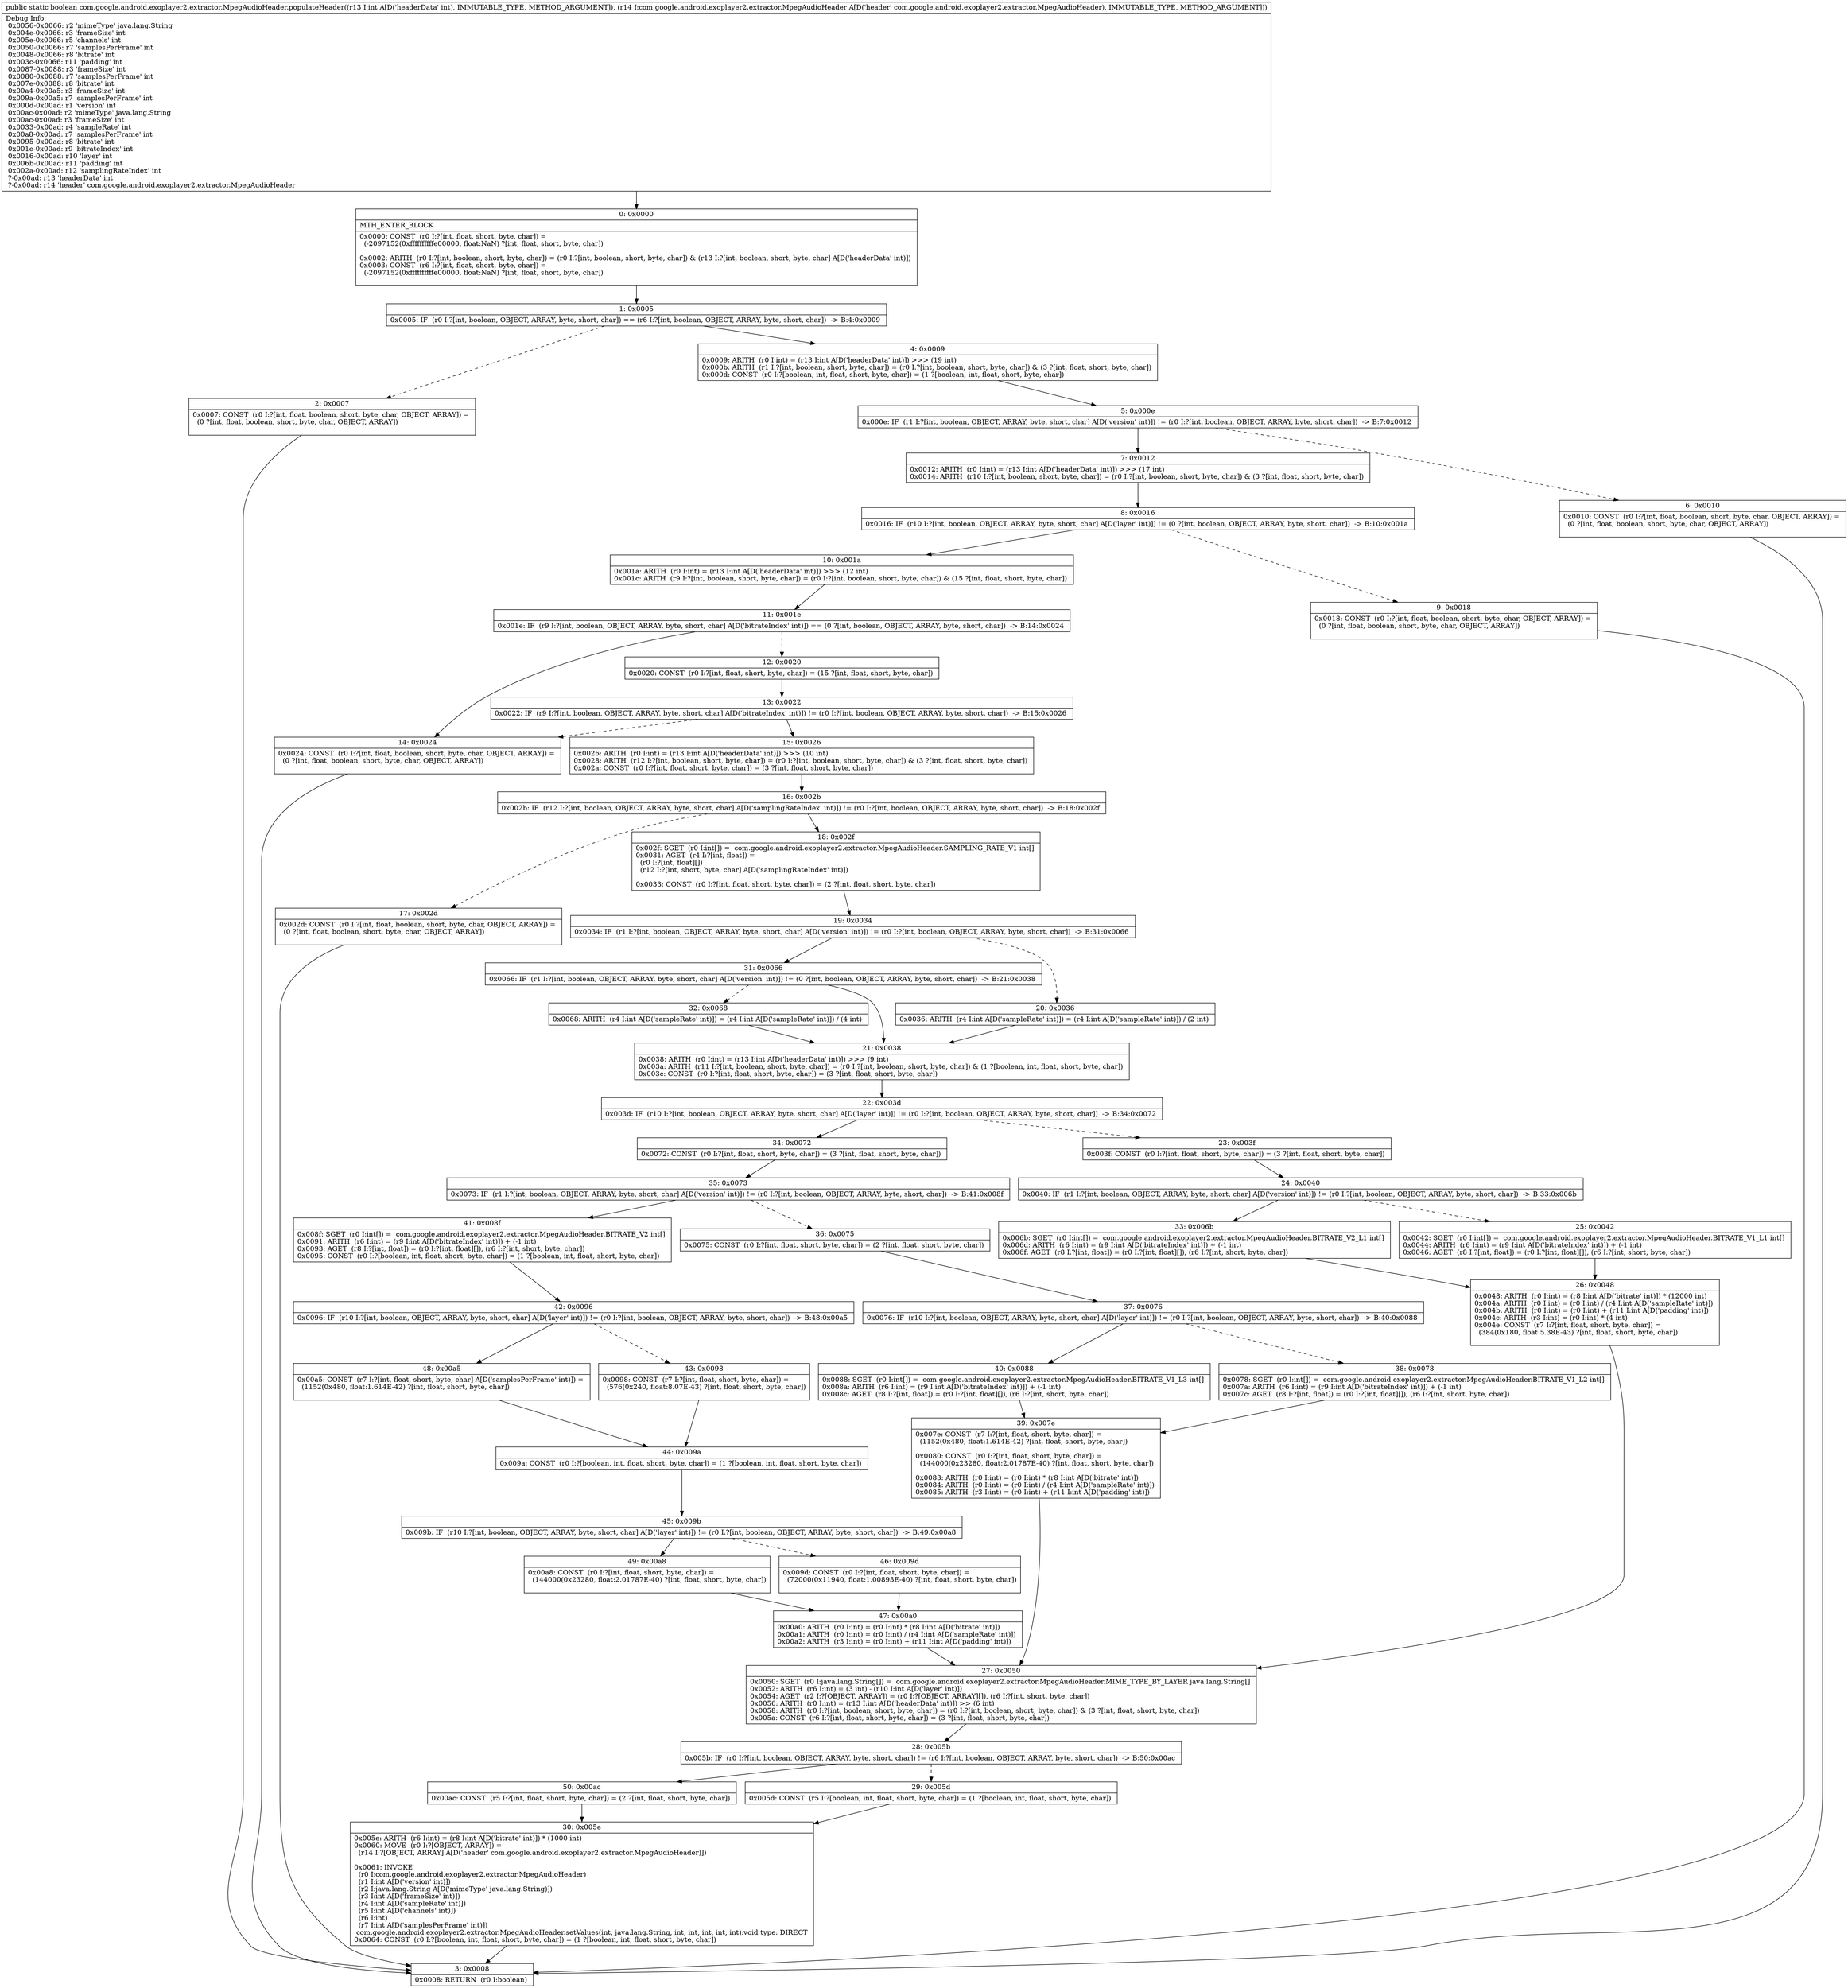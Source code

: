 digraph "CFG forcom.google.android.exoplayer2.extractor.MpegAudioHeader.populateHeader(ILcom\/google\/android\/exoplayer2\/extractor\/MpegAudioHeader;)Z" {
Node_0 [shape=record,label="{0\:\ 0x0000|MTH_ENTER_BLOCK\l|0x0000: CONST  (r0 I:?[int, float, short, byte, char]) = \l  (\-2097152(0xffffffffffe00000, float:NaN) ?[int, float, short, byte, char])\l \l0x0002: ARITH  (r0 I:?[int, boolean, short, byte, char]) = (r0 I:?[int, boolean, short, byte, char]) & (r13 I:?[int, boolean, short, byte, char] A[D('headerData' int)]) \l0x0003: CONST  (r6 I:?[int, float, short, byte, char]) = \l  (\-2097152(0xffffffffffe00000, float:NaN) ?[int, float, short, byte, char])\l \l}"];
Node_1 [shape=record,label="{1\:\ 0x0005|0x0005: IF  (r0 I:?[int, boolean, OBJECT, ARRAY, byte, short, char]) == (r6 I:?[int, boolean, OBJECT, ARRAY, byte, short, char])  \-\> B:4:0x0009 \l}"];
Node_2 [shape=record,label="{2\:\ 0x0007|0x0007: CONST  (r0 I:?[int, float, boolean, short, byte, char, OBJECT, ARRAY]) = \l  (0 ?[int, float, boolean, short, byte, char, OBJECT, ARRAY])\l \l}"];
Node_3 [shape=record,label="{3\:\ 0x0008|0x0008: RETURN  (r0 I:boolean) \l}"];
Node_4 [shape=record,label="{4\:\ 0x0009|0x0009: ARITH  (r0 I:int) = (r13 I:int A[D('headerData' int)]) \>\>\> (19 int) \l0x000b: ARITH  (r1 I:?[int, boolean, short, byte, char]) = (r0 I:?[int, boolean, short, byte, char]) & (3 ?[int, float, short, byte, char]) \l0x000d: CONST  (r0 I:?[boolean, int, float, short, byte, char]) = (1 ?[boolean, int, float, short, byte, char]) \l}"];
Node_5 [shape=record,label="{5\:\ 0x000e|0x000e: IF  (r1 I:?[int, boolean, OBJECT, ARRAY, byte, short, char] A[D('version' int)]) != (r0 I:?[int, boolean, OBJECT, ARRAY, byte, short, char])  \-\> B:7:0x0012 \l}"];
Node_6 [shape=record,label="{6\:\ 0x0010|0x0010: CONST  (r0 I:?[int, float, boolean, short, byte, char, OBJECT, ARRAY]) = \l  (0 ?[int, float, boolean, short, byte, char, OBJECT, ARRAY])\l \l}"];
Node_7 [shape=record,label="{7\:\ 0x0012|0x0012: ARITH  (r0 I:int) = (r13 I:int A[D('headerData' int)]) \>\>\> (17 int) \l0x0014: ARITH  (r10 I:?[int, boolean, short, byte, char]) = (r0 I:?[int, boolean, short, byte, char]) & (3 ?[int, float, short, byte, char]) \l}"];
Node_8 [shape=record,label="{8\:\ 0x0016|0x0016: IF  (r10 I:?[int, boolean, OBJECT, ARRAY, byte, short, char] A[D('layer' int)]) != (0 ?[int, boolean, OBJECT, ARRAY, byte, short, char])  \-\> B:10:0x001a \l}"];
Node_9 [shape=record,label="{9\:\ 0x0018|0x0018: CONST  (r0 I:?[int, float, boolean, short, byte, char, OBJECT, ARRAY]) = \l  (0 ?[int, float, boolean, short, byte, char, OBJECT, ARRAY])\l \l}"];
Node_10 [shape=record,label="{10\:\ 0x001a|0x001a: ARITH  (r0 I:int) = (r13 I:int A[D('headerData' int)]) \>\>\> (12 int) \l0x001c: ARITH  (r9 I:?[int, boolean, short, byte, char]) = (r0 I:?[int, boolean, short, byte, char]) & (15 ?[int, float, short, byte, char]) \l}"];
Node_11 [shape=record,label="{11\:\ 0x001e|0x001e: IF  (r9 I:?[int, boolean, OBJECT, ARRAY, byte, short, char] A[D('bitrateIndex' int)]) == (0 ?[int, boolean, OBJECT, ARRAY, byte, short, char])  \-\> B:14:0x0024 \l}"];
Node_12 [shape=record,label="{12\:\ 0x0020|0x0020: CONST  (r0 I:?[int, float, short, byte, char]) = (15 ?[int, float, short, byte, char]) \l}"];
Node_13 [shape=record,label="{13\:\ 0x0022|0x0022: IF  (r9 I:?[int, boolean, OBJECT, ARRAY, byte, short, char] A[D('bitrateIndex' int)]) != (r0 I:?[int, boolean, OBJECT, ARRAY, byte, short, char])  \-\> B:15:0x0026 \l}"];
Node_14 [shape=record,label="{14\:\ 0x0024|0x0024: CONST  (r0 I:?[int, float, boolean, short, byte, char, OBJECT, ARRAY]) = \l  (0 ?[int, float, boolean, short, byte, char, OBJECT, ARRAY])\l \l}"];
Node_15 [shape=record,label="{15\:\ 0x0026|0x0026: ARITH  (r0 I:int) = (r13 I:int A[D('headerData' int)]) \>\>\> (10 int) \l0x0028: ARITH  (r12 I:?[int, boolean, short, byte, char]) = (r0 I:?[int, boolean, short, byte, char]) & (3 ?[int, float, short, byte, char]) \l0x002a: CONST  (r0 I:?[int, float, short, byte, char]) = (3 ?[int, float, short, byte, char]) \l}"];
Node_16 [shape=record,label="{16\:\ 0x002b|0x002b: IF  (r12 I:?[int, boolean, OBJECT, ARRAY, byte, short, char] A[D('samplingRateIndex' int)]) != (r0 I:?[int, boolean, OBJECT, ARRAY, byte, short, char])  \-\> B:18:0x002f \l}"];
Node_17 [shape=record,label="{17\:\ 0x002d|0x002d: CONST  (r0 I:?[int, float, boolean, short, byte, char, OBJECT, ARRAY]) = \l  (0 ?[int, float, boolean, short, byte, char, OBJECT, ARRAY])\l \l}"];
Node_18 [shape=record,label="{18\:\ 0x002f|0x002f: SGET  (r0 I:int[]) =  com.google.android.exoplayer2.extractor.MpegAudioHeader.SAMPLING_RATE_V1 int[] \l0x0031: AGET  (r4 I:?[int, float]) = \l  (r0 I:?[int, float][])\l  (r12 I:?[int, short, byte, char] A[D('samplingRateIndex' int)])\l \l0x0033: CONST  (r0 I:?[int, float, short, byte, char]) = (2 ?[int, float, short, byte, char]) \l}"];
Node_19 [shape=record,label="{19\:\ 0x0034|0x0034: IF  (r1 I:?[int, boolean, OBJECT, ARRAY, byte, short, char] A[D('version' int)]) != (r0 I:?[int, boolean, OBJECT, ARRAY, byte, short, char])  \-\> B:31:0x0066 \l}"];
Node_20 [shape=record,label="{20\:\ 0x0036|0x0036: ARITH  (r4 I:int A[D('sampleRate' int)]) = (r4 I:int A[D('sampleRate' int)]) \/ (2 int) \l}"];
Node_21 [shape=record,label="{21\:\ 0x0038|0x0038: ARITH  (r0 I:int) = (r13 I:int A[D('headerData' int)]) \>\>\> (9 int) \l0x003a: ARITH  (r11 I:?[int, boolean, short, byte, char]) = (r0 I:?[int, boolean, short, byte, char]) & (1 ?[boolean, int, float, short, byte, char]) \l0x003c: CONST  (r0 I:?[int, float, short, byte, char]) = (3 ?[int, float, short, byte, char]) \l}"];
Node_22 [shape=record,label="{22\:\ 0x003d|0x003d: IF  (r10 I:?[int, boolean, OBJECT, ARRAY, byte, short, char] A[D('layer' int)]) != (r0 I:?[int, boolean, OBJECT, ARRAY, byte, short, char])  \-\> B:34:0x0072 \l}"];
Node_23 [shape=record,label="{23\:\ 0x003f|0x003f: CONST  (r0 I:?[int, float, short, byte, char]) = (3 ?[int, float, short, byte, char]) \l}"];
Node_24 [shape=record,label="{24\:\ 0x0040|0x0040: IF  (r1 I:?[int, boolean, OBJECT, ARRAY, byte, short, char] A[D('version' int)]) != (r0 I:?[int, boolean, OBJECT, ARRAY, byte, short, char])  \-\> B:33:0x006b \l}"];
Node_25 [shape=record,label="{25\:\ 0x0042|0x0042: SGET  (r0 I:int[]) =  com.google.android.exoplayer2.extractor.MpegAudioHeader.BITRATE_V1_L1 int[] \l0x0044: ARITH  (r6 I:int) = (r9 I:int A[D('bitrateIndex' int)]) + (\-1 int) \l0x0046: AGET  (r8 I:?[int, float]) = (r0 I:?[int, float][]), (r6 I:?[int, short, byte, char]) \l}"];
Node_26 [shape=record,label="{26\:\ 0x0048|0x0048: ARITH  (r0 I:int) = (r8 I:int A[D('bitrate' int)]) * (12000 int) \l0x004a: ARITH  (r0 I:int) = (r0 I:int) \/ (r4 I:int A[D('sampleRate' int)]) \l0x004b: ARITH  (r0 I:int) = (r0 I:int) + (r11 I:int A[D('padding' int)]) \l0x004c: ARITH  (r3 I:int) = (r0 I:int) * (4 int) \l0x004e: CONST  (r7 I:?[int, float, short, byte, char]) = \l  (384(0x180, float:5.38E\-43) ?[int, float, short, byte, char])\l \l}"];
Node_27 [shape=record,label="{27\:\ 0x0050|0x0050: SGET  (r0 I:java.lang.String[]) =  com.google.android.exoplayer2.extractor.MpegAudioHeader.MIME_TYPE_BY_LAYER java.lang.String[] \l0x0052: ARITH  (r6 I:int) = (3 int) \- (r10 I:int A[D('layer' int)]) \l0x0054: AGET  (r2 I:?[OBJECT, ARRAY]) = (r0 I:?[OBJECT, ARRAY][]), (r6 I:?[int, short, byte, char]) \l0x0056: ARITH  (r0 I:int) = (r13 I:int A[D('headerData' int)]) \>\> (6 int) \l0x0058: ARITH  (r0 I:?[int, boolean, short, byte, char]) = (r0 I:?[int, boolean, short, byte, char]) & (3 ?[int, float, short, byte, char]) \l0x005a: CONST  (r6 I:?[int, float, short, byte, char]) = (3 ?[int, float, short, byte, char]) \l}"];
Node_28 [shape=record,label="{28\:\ 0x005b|0x005b: IF  (r0 I:?[int, boolean, OBJECT, ARRAY, byte, short, char]) != (r6 I:?[int, boolean, OBJECT, ARRAY, byte, short, char])  \-\> B:50:0x00ac \l}"];
Node_29 [shape=record,label="{29\:\ 0x005d|0x005d: CONST  (r5 I:?[boolean, int, float, short, byte, char]) = (1 ?[boolean, int, float, short, byte, char]) \l}"];
Node_30 [shape=record,label="{30\:\ 0x005e|0x005e: ARITH  (r6 I:int) = (r8 I:int A[D('bitrate' int)]) * (1000 int) \l0x0060: MOVE  (r0 I:?[OBJECT, ARRAY]) = \l  (r14 I:?[OBJECT, ARRAY] A[D('header' com.google.android.exoplayer2.extractor.MpegAudioHeader)])\l \l0x0061: INVOKE  \l  (r0 I:com.google.android.exoplayer2.extractor.MpegAudioHeader)\l  (r1 I:int A[D('version' int)])\l  (r2 I:java.lang.String A[D('mimeType' java.lang.String)])\l  (r3 I:int A[D('frameSize' int)])\l  (r4 I:int A[D('sampleRate' int)])\l  (r5 I:int A[D('channels' int)])\l  (r6 I:int)\l  (r7 I:int A[D('samplesPerFrame' int)])\l com.google.android.exoplayer2.extractor.MpegAudioHeader.setValues(int, java.lang.String, int, int, int, int, int):void type: DIRECT \l0x0064: CONST  (r0 I:?[boolean, int, float, short, byte, char]) = (1 ?[boolean, int, float, short, byte, char]) \l}"];
Node_31 [shape=record,label="{31\:\ 0x0066|0x0066: IF  (r1 I:?[int, boolean, OBJECT, ARRAY, byte, short, char] A[D('version' int)]) != (0 ?[int, boolean, OBJECT, ARRAY, byte, short, char])  \-\> B:21:0x0038 \l}"];
Node_32 [shape=record,label="{32\:\ 0x0068|0x0068: ARITH  (r4 I:int A[D('sampleRate' int)]) = (r4 I:int A[D('sampleRate' int)]) \/ (4 int) \l}"];
Node_33 [shape=record,label="{33\:\ 0x006b|0x006b: SGET  (r0 I:int[]) =  com.google.android.exoplayer2.extractor.MpegAudioHeader.BITRATE_V2_L1 int[] \l0x006d: ARITH  (r6 I:int) = (r9 I:int A[D('bitrateIndex' int)]) + (\-1 int) \l0x006f: AGET  (r8 I:?[int, float]) = (r0 I:?[int, float][]), (r6 I:?[int, short, byte, char]) \l}"];
Node_34 [shape=record,label="{34\:\ 0x0072|0x0072: CONST  (r0 I:?[int, float, short, byte, char]) = (3 ?[int, float, short, byte, char]) \l}"];
Node_35 [shape=record,label="{35\:\ 0x0073|0x0073: IF  (r1 I:?[int, boolean, OBJECT, ARRAY, byte, short, char] A[D('version' int)]) != (r0 I:?[int, boolean, OBJECT, ARRAY, byte, short, char])  \-\> B:41:0x008f \l}"];
Node_36 [shape=record,label="{36\:\ 0x0075|0x0075: CONST  (r0 I:?[int, float, short, byte, char]) = (2 ?[int, float, short, byte, char]) \l}"];
Node_37 [shape=record,label="{37\:\ 0x0076|0x0076: IF  (r10 I:?[int, boolean, OBJECT, ARRAY, byte, short, char] A[D('layer' int)]) != (r0 I:?[int, boolean, OBJECT, ARRAY, byte, short, char])  \-\> B:40:0x0088 \l}"];
Node_38 [shape=record,label="{38\:\ 0x0078|0x0078: SGET  (r0 I:int[]) =  com.google.android.exoplayer2.extractor.MpegAudioHeader.BITRATE_V1_L2 int[] \l0x007a: ARITH  (r6 I:int) = (r9 I:int A[D('bitrateIndex' int)]) + (\-1 int) \l0x007c: AGET  (r8 I:?[int, float]) = (r0 I:?[int, float][]), (r6 I:?[int, short, byte, char]) \l}"];
Node_39 [shape=record,label="{39\:\ 0x007e|0x007e: CONST  (r7 I:?[int, float, short, byte, char]) = \l  (1152(0x480, float:1.614E\-42) ?[int, float, short, byte, char])\l \l0x0080: CONST  (r0 I:?[int, float, short, byte, char]) = \l  (144000(0x23280, float:2.01787E\-40) ?[int, float, short, byte, char])\l \l0x0083: ARITH  (r0 I:int) = (r0 I:int) * (r8 I:int A[D('bitrate' int)]) \l0x0084: ARITH  (r0 I:int) = (r0 I:int) \/ (r4 I:int A[D('sampleRate' int)]) \l0x0085: ARITH  (r3 I:int) = (r0 I:int) + (r11 I:int A[D('padding' int)]) \l}"];
Node_40 [shape=record,label="{40\:\ 0x0088|0x0088: SGET  (r0 I:int[]) =  com.google.android.exoplayer2.extractor.MpegAudioHeader.BITRATE_V1_L3 int[] \l0x008a: ARITH  (r6 I:int) = (r9 I:int A[D('bitrateIndex' int)]) + (\-1 int) \l0x008c: AGET  (r8 I:?[int, float]) = (r0 I:?[int, float][]), (r6 I:?[int, short, byte, char]) \l}"];
Node_41 [shape=record,label="{41\:\ 0x008f|0x008f: SGET  (r0 I:int[]) =  com.google.android.exoplayer2.extractor.MpegAudioHeader.BITRATE_V2 int[] \l0x0091: ARITH  (r6 I:int) = (r9 I:int A[D('bitrateIndex' int)]) + (\-1 int) \l0x0093: AGET  (r8 I:?[int, float]) = (r0 I:?[int, float][]), (r6 I:?[int, short, byte, char]) \l0x0095: CONST  (r0 I:?[boolean, int, float, short, byte, char]) = (1 ?[boolean, int, float, short, byte, char]) \l}"];
Node_42 [shape=record,label="{42\:\ 0x0096|0x0096: IF  (r10 I:?[int, boolean, OBJECT, ARRAY, byte, short, char] A[D('layer' int)]) != (r0 I:?[int, boolean, OBJECT, ARRAY, byte, short, char])  \-\> B:48:0x00a5 \l}"];
Node_43 [shape=record,label="{43\:\ 0x0098|0x0098: CONST  (r7 I:?[int, float, short, byte, char]) = \l  (576(0x240, float:8.07E\-43) ?[int, float, short, byte, char])\l \l}"];
Node_44 [shape=record,label="{44\:\ 0x009a|0x009a: CONST  (r0 I:?[boolean, int, float, short, byte, char]) = (1 ?[boolean, int, float, short, byte, char]) \l}"];
Node_45 [shape=record,label="{45\:\ 0x009b|0x009b: IF  (r10 I:?[int, boolean, OBJECT, ARRAY, byte, short, char] A[D('layer' int)]) != (r0 I:?[int, boolean, OBJECT, ARRAY, byte, short, char])  \-\> B:49:0x00a8 \l}"];
Node_46 [shape=record,label="{46\:\ 0x009d|0x009d: CONST  (r0 I:?[int, float, short, byte, char]) = \l  (72000(0x11940, float:1.00893E\-40) ?[int, float, short, byte, char])\l \l}"];
Node_47 [shape=record,label="{47\:\ 0x00a0|0x00a0: ARITH  (r0 I:int) = (r0 I:int) * (r8 I:int A[D('bitrate' int)]) \l0x00a1: ARITH  (r0 I:int) = (r0 I:int) \/ (r4 I:int A[D('sampleRate' int)]) \l0x00a2: ARITH  (r3 I:int) = (r0 I:int) + (r11 I:int A[D('padding' int)]) \l}"];
Node_48 [shape=record,label="{48\:\ 0x00a5|0x00a5: CONST  (r7 I:?[int, float, short, byte, char] A[D('samplesPerFrame' int)]) = \l  (1152(0x480, float:1.614E\-42) ?[int, float, short, byte, char])\l \l}"];
Node_49 [shape=record,label="{49\:\ 0x00a8|0x00a8: CONST  (r0 I:?[int, float, short, byte, char]) = \l  (144000(0x23280, float:2.01787E\-40) ?[int, float, short, byte, char])\l \l}"];
Node_50 [shape=record,label="{50\:\ 0x00ac|0x00ac: CONST  (r5 I:?[int, float, short, byte, char]) = (2 ?[int, float, short, byte, char]) \l}"];
MethodNode[shape=record,label="{public static boolean com.google.android.exoplayer2.extractor.MpegAudioHeader.populateHeader((r13 I:int A[D('headerData' int), IMMUTABLE_TYPE, METHOD_ARGUMENT]), (r14 I:com.google.android.exoplayer2.extractor.MpegAudioHeader A[D('header' com.google.android.exoplayer2.extractor.MpegAudioHeader), IMMUTABLE_TYPE, METHOD_ARGUMENT]))  | Debug Info:\l  0x0056\-0x0066: r2 'mimeType' java.lang.String\l  0x004e\-0x0066: r3 'frameSize' int\l  0x005e\-0x0066: r5 'channels' int\l  0x0050\-0x0066: r7 'samplesPerFrame' int\l  0x0048\-0x0066: r8 'bitrate' int\l  0x003c\-0x0066: r11 'padding' int\l  0x0087\-0x0088: r3 'frameSize' int\l  0x0080\-0x0088: r7 'samplesPerFrame' int\l  0x007e\-0x0088: r8 'bitrate' int\l  0x00a4\-0x00a5: r3 'frameSize' int\l  0x009a\-0x00a5: r7 'samplesPerFrame' int\l  0x000d\-0x00ad: r1 'version' int\l  0x00ac\-0x00ad: r2 'mimeType' java.lang.String\l  0x00ac\-0x00ad: r3 'frameSize' int\l  0x0033\-0x00ad: r4 'sampleRate' int\l  0x00a8\-0x00ad: r7 'samplesPerFrame' int\l  0x0095\-0x00ad: r8 'bitrate' int\l  0x001e\-0x00ad: r9 'bitrateIndex' int\l  0x0016\-0x00ad: r10 'layer' int\l  0x006b\-0x00ad: r11 'padding' int\l  0x002a\-0x00ad: r12 'samplingRateIndex' int\l  ?\-0x00ad: r13 'headerData' int\l  ?\-0x00ad: r14 'header' com.google.android.exoplayer2.extractor.MpegAudioHeader\l}"];
MethodNode -> Node_0;
Node_0 -> Node_1;
Node_1 -> Node_2[style=dashed];
Node_1 -> Node_4;
Node_2 -> Node_3;
Node_4 -> Node_5;
Node_5 -> Node_6[style=dashed];
Node_5 -> Node_7;
Node_6 -> Node_3;
Node_7 -> Node_8;
Node_8 -> Node_9[style=dashed];
Node_8 -> Node_10;
Node_9 -> Node_3;
Node_10 -> Node_11;
Node_11 -> Node_12[style=dashed];
Node_11 -> Node_14;
Node_12 -> Node_13;
Node_13 -> Node_14[style=dashed];
Node_13 -> Node_15;
Node_14 -> Node_3;
Node_15 -> Node_16;
Node_16 -> Node_17[style=dashed];
Node_16 -> Node_18;
Node_17 -> Node_3;
Node_18 -> Node_19;
Node_19 -> Node_20[style=dashed];
Node_19 -> Node_31;
Node_20 -> Node_21;
Node_21 -> Node_22;
Node_22 -> Node_23[style=dashed];
Node_22 -> Node_34;
Node_23 -> Node_24;
Node_24 -> Node_25[style=dashed];
Node_24 -> Node_33;
Node_25 -> Node_26;
Node_26 -> Node_27;
Node_27 -> Node_28;
Node_28 -> Node_29[style=dashed];
Node_28 -> Node_50;
Node_29 -> Node_30;
Node_30 -> Node_3;
Node_31 -> Node_21;
Node_31 -> Node_32[style=dashed];
Node_32 -> Node_21;
Node_33 -> Node_26;
Node_34 -> Node_35;
Node_35 -> Node_36[style=dashed];
Node_35 -> Node_41;
Node_36 -> Node_37;
Node_37 -> Node_38[style=dashed];
Node_37 -> Node_40;
Node_38 -> Node_39;
Node_39 -> Node_27;
Node_40 -> Node_39;
Node_41 -> Node_42;
Node_42 -> Node_43[style=dashed];
Node_42 -> Node_48;
Node_43 -> Node_44;
Node_44 -> Node_45;
Node_45 -> Node_46[style=dashed];
Node_45 -> Node_49;
Node_46 -> Node_47;
Node_47 -> Node_27;
Node_48 -> Node_44;
Node_49 -> Node_47;
Node_50 -> Node_30;
}

